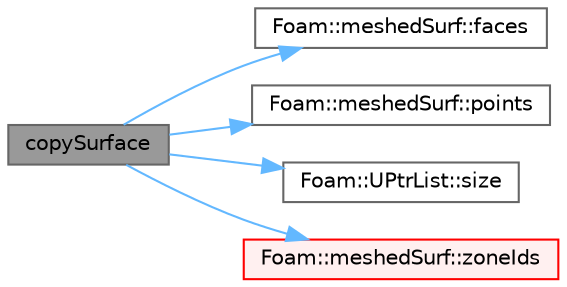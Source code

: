 digraph "copySurface"
{
 // LATEX_PDF_SIZE
  bgcolor="transparent";
  edge [fontname=Helvetica,fontsize=10,labelfontname=Helvetica,labelfontsize=10];
  node [fontname=Helvetica,fontsize=10,shape=box,height=0.2,width=0.4];
  rankdir="LR";
  Node1 [id="Node000001",label="copySurface",height=0.2,width=0.4,color="gray40", fillcolor="grey60", style="filled", fontcolor="black",tooltip=" "];
  Node1 -> Node2 [id="edge1_Node000001_Node000002",color="steelblue1",style="solid",tooltip=" "];
  Node2 [id="Node000002",label="Foam::meshedSurf::faces",height=0.2,width=0.4,color="grey40", fillcolor="white", style="filled",URL="$classFoam_1_1meshedSurf.html#a44c5bf05968184d2e42a595203dc8e69",tooltip=" "];
  Node1 -> Node3 [id="edge2_Node000001_Node000003",color="steelblue1",style="solid",tooltip=" "];
  Node3 [id="Node000003",label="Foam::meshedSurf::points",height=0.2,width=0.4,color="grey40", fillcolor="white", style="filled",URL="$classFoam_1_1meshedSurf.html#aebbee88d7fc89e4bda39998b076ce6d7",tooltip=" "];
  Node1 -> Node4 [id="edge3_Node000001_Node000004",color="steelblue1",style="solid",tooltip=" "];
  Node4 [id="Node000004",label="Foam::UPtrList::size",height=0.2,width=0.4,color="grey40", fillcolor="white", style="filled",URL="$classFoam_1_1UPtrList.html#a95603446b248fe1ecf5dc59bcc2eaff0",tooltip=" "];
  Node1 -> Node5 [id="edge4_Node000001_Node000005",color="steelblue1",style="solid",tooltip=" "];
  Node5 [id="Node000005",label="Foam::meshedSurf::zoneIds",height=0.2,width=0.4,color="red", fillcolor="#FFF0F0", style="filled",URL="$classFoam_1_1meshedSurf.html#a8486964146b6bebc228eaf4affae824c",tooltip=" "];
}
